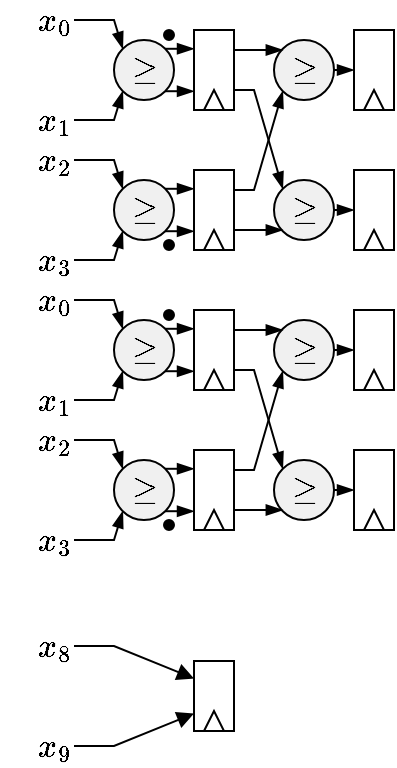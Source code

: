 <mxfile version="26.1.0">
  <diagram name="Page-1" id="U0Z8KqSSLCTxt4Mqr973">
    <mxGraphModel dx="4157" dy="-522" grid="1" gridSize="10" guides="1" tooltips="1" connect="1" arrows="1" fold="1" page="1" pageScale="1" pageWidth="595" pageHeight="842" math="1" shadow="0">
      <root>
        <mxCell id="0" />
        <mxCell id="1" parent="0" />
        <mxCell id="KGnAosmsHzvMM4rvzXJw-76" style="edgeStyle=orthogonalEdgeStyle;rounded=0;orthogonalLoop=1;jettySize=auto;html=1;exitX=1;exitY=1;exitDx=0;exitDy=0;entryX=0;entryY=0.75;entryDx=0;entryDy=0;endArrow=blockThin;endFill=1;" edge="1" parent="1" source="KGnAosmsHzvMM4rvzXJw-1" target="KGnAosmsHzvMM4rvzXJw-39">
          <mxGeometry relative="1" as="geometry" />
        </mxCell>
        <mxCell id="KGnAosmsHzvMM4rvzXJw-77" style="edgeStyle=orthogonalEdgeStyle;rounded=0;orthogonalLoop=1;jettySize=auto;html=1;exitX=1;exitY=0;exitDx=0;exitDy=0;entryX=0;entryY=0.25;entryDx=0;entryDy=0;endArrow=blockThin;endFill=1;" edge="1" parent="1" source="KGnAosmsHzvMM4rvzXJw-1" target="KGnAosmsHzvMM4rvzXJw-39">
          <mxGeometry relative="1" as="geometry" />
        </mxCell>
        <mxCell id="KGnAosmsHzvMM4rvzXJw-1" value="" style="ellipse;whiteSpace=wrap;html=1;aspect=fixed;fillColor=#F0F0F0;" vertex="1" parent="1">
          <mxGeometry x="-3520" y="900" width="30" height="30" as="geometry" />
        </mxCell>
        <mxCell id="KGnAosmsHzvMM4rvzXJw-4" value="&lt;font style=&quot;font-size: 14px;&quot;&gt;$$x_0$$&lt;/font&gt;" style="text;html=1;align=center;verticalAlign=middle;whiteSpace=wrap;rounded=0;" vertex="1" parent="1">
          <mxGeometry x="-3560" y="880" width="20" height="20" as="geometry" />
        </mxCell>
        <mxCell id="KGnAosmsHzvMM4rvzXJw-9" value="&lt;font style=&quot;font-size: 14px;&quot;&gt;$$x_1$$&lt;/font&gt;" style="text;html=1;align=center;verticalAlign=middle;whiteSpace=wrap;rounded=0;" vertex="1" parent="1">
          <mxGeometry x="-3560" y="930" width="20" height="20" as="geometry" />
        </mxCell>
        <mxCell id="KGnAosmsHzvMM4rvzXJw-11" value="" style="endArrow=blockThin;html=1;rounded=0;exitX=1;exitY=0.5;exitDx=0;exitDy=0;entryX=0;entryY=0;entryDx=0;entryDy=0;endFill=1;" edge="1" parent="1" source="KGnAosmsHzvMM4rvzXJw-4" target="KGnAosmsHzvMM4rvzXJw-1">
          <mxGeometry width="50" height="50" relative="1" as="geometry">
            <mxPoint x="-3490" y="910" as="sourcePoint" />
            <mxPoint x="-3440" y="860" as="targetPoint" />
            <Array as="points">
              <mxPoint x="-3520" y="890" />
            </Array>
          </mxGeometry>
        </mxCell>
        <mxCell id="KGnAosmsHzvMM4rvzXJw-12" value="" style="endArrow=blockThin;html=1;rounded=0;entryX=0;entryY=1;entryDx=0;entryDy=0;exitX=1;exitY=0.5;exitDx=0;exitDy=0;endFill=1;" edge="1" parent="1" source="KGnAosmsHzvMM4rvzXJw-9" target="KGnAosmsHzvMM4rvzXJw-1">
          <mxGeometry width="50" height="50" relative="1" as="geometry">
            <mxPoint x="-3550" y="1000" as="sourcePoint" />
            <mxPoint x="-3500" y="950" as="targetPoint" />
            <Array as="points">
              <mxPoint x="-3520" y="940" />
            </Array>
          </mxGeometry>
        </mxCell>
        <mxCell id="KGnAosmsHzvMM4rvzXJw-13" value="&lt;font style=&quot;font-size: 14px;&quot;&gt;$$\geq$$&lt;/font&gt;" style="text;html=1;align=center;verticalAlign=middle;whiteSpace=wrap;rounded=0;" vertex="1" parent="1">
          <mxGeometry x="-3512.5" y="907.5" width="15" height="15" as="geometry" />
        </mxCell>
        <mxCell id="KGnAosmsHzvMM4rvzXJw-33" value="&lt;font style=&quot;font-size: 14px;&quot;&gt;$$x_8$$&lt;/font&gt;" style="text;html=1;align=center;verticalAlign=middle;whiteSpace=wrap;rounded=0;" vertex="1" parent="1">
          <mxGeometry x="-3560" y="1193" width="20" height="20" as="geometry" />
        </mxCell>
        <mxCell id="KGnAosmsHzvMM4rvzXJw-34" value="&lt;font style=&quot;font-size: 14px;&quot;&gt;$$x_9$$&lt;/font&gt;" style="text;html=1;align=center;verticalAlign=middle;whiteSpace=wrap;rounded=0;" vertex="1" parent="1">
          <mxGeometry x="-3560" y="1243" width="20" height="20" as="geometry" />
        </mxCell>
        <mxCell id="KGnAosmsHzvMM4rvzXJw-35" value="" style="endArrow=block;html=1;rounded=0;exitX=1;exitY=0.5;exitDx=0;exitDy=0;entryX=0;entryY=0.25;entryDx=0;entryDy=0;endFill=1;" edge="1" parent="1" source="KGnAosmsHzvMM4rvzXJw-33" target="KGnAosmsHzvMM4rvzXJw-52">
          <mxGeometry width="50" height="50" relative="1" as="geometry">
            <mxPoint x="-3490" y="1223" as="sourcePoint" />
            <mxPoint x="-3515.607" y="1217.393" as="targetPoint" />
            <Array as="points">
              <mxPoint x="-3520" y="1203" />
            </Array>
          </mxGeometry>
        </mxCell>
        <mxCell id="KGnAosmsHzvMM4rvzXJw-36" value="" style="endArrow=block;html=1;rounded=0;entryX=0;entryY=0.75;entryDx=0;entryDy=0;exitX=1;exitY=0.5;exitDx=0;exitDy=0;endFill=1;" edge="1" parent="1" source="KGnAosmsHzvMM4rvzXJw-34" target="KGnAosmsHzvMM4rvzXJw-52">
          <mxGeometry width="50" height="50" relative="1" as="geometry">
            <mxPoint x="-3550" y="1313" as="sourcePoint" />
            <mxPoint x="-3515.607" y="1238.607" as="targetPoint" />
            <Array as="points">
              <mxPoint x="-3520" y="1253" />
            </Array>
          </mxGeometry>
        </mxCell>
        <mxCell id="KGnAosmsHzvMM4rvzXJw-41" value="" style="group" vertex="1" connectable="0" parent="1">
          <mxGeometry x="-3480" y="895" width="20" height="40" as="geometry" />
        </mxCell>
        <mxCell id="KGnAosmsHzvMM4rvzXJw-39" value="" style="rounded=0;whiteSpace=wrap;html=1;" vertex="1" parent="KGnAosmsHzvMM4rvzXJw-41">
          <mxGeometry width="20" height="40" as="geometry" />
        </mxCell>
        <mxCell id="KGnAosmsHzvMM4rvzXJw-66" value="" style="triangle;whiteSpace=wrap;html=1;rotation=-90;" vertex="1" parent="KGnAosmsHzvMM4rvzXJw-41">
          <mxGeometry x="5" y="30" width="10" height="10" as="geometry" />
        </mxCell>
        <mxCell id="KGnAosmsHzvMM4rvzXJw-51" value="" style="group" vertex="1" connectable="0" parent="1">
          <mxGeometry x="-3480" y="1210.5" width="20" height="35" as="geometry" />
        </mxCell>
        <mxCell id="KGnAosmsHzvMM4rvzXJw-52" value="" style="rounded=0;whiteSpace=wrap;html=1;" vertex="1" parent="KGnAosmsHzvMM4rvzXJw-51">
          <mxGeometry width="20" height="35" as="geometry" />
        </mxCell>
        <mxCell id="KGnAosmsHzvMM4rvzXJw-53" value="" style="triangle;whiteSpace=wrap;html=1;rotation=-90;" vertex="1" parent="KGnAosmsHzvMM4rvzXJw-51">
          <mxGeometry x="5" y="25" width="10" height="10" as="geometry" />
        </mxCell>
        <mxCell id="KGnAosmsHzvMM4rvzXJw-113" style="edgeStyle=orthogonalEdgeStyle;rounded=0;orthogonalLoop=1;jettySize=auto;html=1;exitX=1;exitY=0.5;exitDx=0;exitDy=0;entryX=0;entryY=0.5;entryDx=0;entryDy=0;endArrow=blockThin;endFill=1;curved=0;" edge="1" parent="1" source="KGnAosmsHzvMM4rvzXJw-79" target="KGnAosmsHzvMM4rvzXJw-107">
          <mxGeometry relative="1" as="geometry" />
        </mxCell>
        <mxCell id="KGnAosmsHzvMM4rvzXJw-79" value="" style="ellipse;whiteSpace=wrap;html=1;aspect=fixed;fillColor=#F0F0F0;" vertex="1" parent="1">
          <mxGeometry x="-3440" y="900" width="30" height="30" as="geometry" />
        </mxCell>
        <mxCell id="KGnAosmsHzvMM4rvzXJw-80" value="&lt;font style=&quot;font-size: 14px;&quot;&gt;$$\geq$$&lt;/font&gt;" style="text;html=1;align=center;verticalAlign=middle;whiteSpace=wrap;rounded=0;" vertex="1" parent="1">
          <mxGeometry x="-3432.5" y="907.5" width="15" height="15" as="geometry" />
        </mxCell>
        <mxCell id="KGnAosmsHzvMM4rvzXJw-78" style="edgeStyle=orthogonalEdgeStyle;rounded=0;orthogonalLoop=1;jettySize=auto;html=1;exitX=1;exitY=0.25;exitDx=0;exitDy=0;entryX=0;entryY=0;entryDx=0;entryDy=0;endArrow=blockThin;endFill=1;" edge="1" parent="1" source="KGnAosmsHzvMM4rvzXJw-39" target="KGnAosmsHzvMM4rvzXJw-79">
          <mxGeometry relative="1" as="geometry">
            <mxPoint x="-3450" y="905" as="targetPoint" />
          </mxGeometry>
        </mxCell>
        <mxCell id="KGnAosmsHzvMM4rvzXJw-82" style="edgeStyle=orthogonalEdgeStyle;rounded=0;orthogonalLoop=1;jettySize=auto;html=1;exitX=1;exitY=1;exitDx=0;exitDy=0;entryX=0;entryY=0.75;entryDx=0;entryDy=0;endArrow=blockThin;endFill=1;" edge="1" parent="1" source="KGnAosmsHzvMM4rvzXJw-84" target="KGnAosmsHzvMM4rvzXJw-91">
          <mxGeometry relative="1" as="geometry" />
        </mxCell>
        <mxCell id="KGnAosmsHzvMM4rvzXJw-83" style="edgeStyle=orthogonalEdgeStyle;rounded=0;orthogonalLoop=1;jettySize=auto;html=1;exitX=1;exitY=0;exitDx=0;exitDy=0;entryX=0;entryY=0.25;entryDx=0;entryDy=0;endArrow=blockThin;endFill=1;" edge="1" parent="1" source="KGnAosmsHzvMM4rvzXJw-84" target="KGnAosmsHzvMM4rvzXJw-91">
          <mxGeometry relative="1" as="geometry" />
        </mxCell>
        <mxCell id="KGnAosmsHzvMM4rvzXJw-84" value="" style="ellipse;whiteSpace=wrap;html=1;aspect=fixed;fillColor=#F0F0F0;" vertex="1" parent="1">
          <mxGeometry x="-3520" y="970" width="30" height="30" as="geometry" />
        </mxCell>
        <mxCell id="KGnAosmsHzvMM4rvzXJw-85" value="&lt;font style=&quot;font-size: 14px;&quot;&gt;$$x_2$$&lt;/font&gt;" style="text;html=1;align=center;verticalAlign=middle;whiteSpace=wrap;rounded=0;" vertex="1" parent="1">
          <mxGeometry x="-3560" y="950" width="20" height="20" as="geometry" />
        </mxCell>
        <mxCell id="KGnAosmsHzvMM4rvzXJw-86" value="&lt;font style=&quot;font-size: 14px;&quot;&gt;$$x_3$$&lt;/font&gt;" style="text;html=1;align=center;verticalAlign=middle;whiteSpace=wrap;rounded=0;" vertex="1" parent="1">
          <mxGeometry x="-3560" y="1000" width="20" height="20" as="geometry" />
        </mxCell>
        <mxCell id="KGnAosmsHzvMM4rvzXJw-87" value="" style="endArrow=blockThin;html=1;rounded=0;exitX=1;exitY=0.5;exitDx=0;exitDy=0;entryX=0;entryY=0;entryDx=0;entryDy=0;endFill=1;" edge="1" parent="1" source="KGnAosmsHzvMM4rvzXJw-85" target="KGnAosmsHzvMM4rvzXJw-84">
          <mxGeometry width="50" height="50" relative="1" as="geometry">
            <mxPoint x="-3490" y="980" as="sourcePoint" />
            <mxPoint x="-3440" y="930" as="targetPoint" />
            <Array as="points">
              <mxPoint x="-3520" y="960" />
            </Array>
          </mxGeometry>
        </mxCell>
        <mxCell id="KGnAosmsHzvMM4rvzXJw-88" value="" style="endArrow=blockThin;html=1;rounded=0;entryX=0;entryY=1;entryDx=0;entryDy=0;exitX=1;exitY=0.5;exitDx=0;exitDy=0;endFill=1;" edge="1" parent="1" source="KGnAosmsHzvMM4rvzXJw-86" target="KGnAosmsHzvMM4rvzXJw-84">
          <mxGeometry width="50" height="50" relative="1" as="geometry">
            <mxPoint x="-3550" y="1070" as="sourcePoint" />
            <mxPoint x="-3500" y="1020" as="targetPoint" />
            <Array as="points">
              <mxPoint x="-3520" y="1010" />
            </Array>
          </mxGeometry>
        </mxCell>
        <mxCell id="KGnAosmsHzvMM4rvzXJw-89" value="&lt;font style=&quot;font-size: 14px;&quot;&gt;$$\geq$$&lt;/font&gt;" style="text;html=1;align=center;verticalAlign=middle;whiteSpace=wrap;rounded=0;" vertex="1" parent="1">
          <mxGeometry x="-3512.5" y="977.5" width="15" height="15" as="geometry" />
        </mxCell>
        <mxCell id="KGnAosmsHzvMM4rvzXJw-90" value="" style="group" vertex="1" connectable="0" parent="1">
          <mxGeometry x="-3480" y="965" width="20" height="40" as="geometry" />
        </mxCell>
        <mxCell id="KGnAosmsHzvMM4rvzXJw-91" value="" style="rounded=0;whiteSpace=wrap;html=1;" vertex="1" parent="KGnAosmsHzvMM4rvzXJw-90">
          <mxGeometry width="20" height="40" as="geometry" />
        </mxCell>
        <mxCell id="KGnAosmsHzvMM4rvzXJw-92" value="" style="triangle;whiteSpace=wrap;html=1;rotation=-90;" vertex="1" parent="KGnAosmsHzvMM4rvzXJw-90">
          <mxGeometry x="5" y="30" width="10" height="10" as="geometry" />
        </mxCell>
        <mxCell id="KGnAosmsHzvMM4rvzXJw-98" value="" style="endArrow=blockThin;html=1;rounded=0;entryX=0;entryY=1;entryDx=0;entryDy=0;exitX=1;exitY=0.25;exitDx=0;exitDy=0;endFill=1;" edge="1" parent="1" source="KGnAosmsHzvMM4rvzXJw-91" target="KGnAosmsHzvMM4rvzXJw-79">
          <mxGeometry width="50" height="50" relative="1" as="geometry">
            <mxPoint x="-3420" y="990" as="sourcePoint" />
            <mxPoint x="-3370" y="940" as="targetPoint" />
            <Array as="points">
              <mxPoint x="-3450" y="975" />
            </Array>
          </mxGeometry>
        </mxCell>
        <mxCell id="KGnAosmsHzvMM4rvzXJw-114" style="edgeStyle=orthogonalEdgeStyle;rounded=0;orthogonalLoop=1;jettySize=auto;html=1;exitX=1;exitY=0.5;exitDx=0;exitDy=0;entryX=0;entryY=0.5;entryDx=0;entryDy=0;endArrow=blockThin;endFill=1;" edge="1" parent="1" source="KGnAosmsHzvMM4rvzXJw-99" target="KGnAosmsHzvMM4rvzXJw-109">
          <mxGeometry relative="1" as="geometry" />
        </mxCell>
        <mxCell id="KGnAosmsHzvMM4rvzXJw-99" value="" style="ellipse;whiteSpace=wrap;html=1;aspect=fixed;fillColor=#F0F0F0;" vertex="1" parent="1">
          <mxGeometry x="-3440" y="970" width="30" height="30" as="geometry" />
        </mxCell>
        <mxCell id="KGnAosmsHzvMM4rvzXJw-100" value="&lt;font style=&quot;font-size: 14px;&quot;&gt;$$\geq$$&lt;/font&gt;" style="text;html=1;align=center;verticalAlign=middle;whiteSpace=wrap;rounded=0;" vertex="1" parent="1">
          <mxGeometry x="-3432.5" y="977.5" width="15" height="15" as="geometry" />
        </mxCell>
        <mxCell id="KGnAosmsHzvMM4rvzXJw-101" value="" style="endArrow=blockThin;html=1;rounded=0;exitX=1;exitY=0.75;exitDx=0;exitDy=0;entryX=0;entryY=0;entryDx=0;entryDy=0;endFill=1;" edge="1" parent="1" source="KGnAosmsHzvMM4rvzXJw-39" target="KGnAosmsHzvMM4rvzXJw-99">
          <mxGeometry width="50" height="50" relative="1" as="geometry">
            <mxPoint x="-3390" y="970" as="sourcePoint" />
            <mxPoint x="-3340" y="920" as="targetPoint" />
            <Array as="points">
              <mxPoint x="-3450" y="925" />
            </Array>
          </mxGeometry>
        </mxCell>
        <mxCell id="KGnAosmsHzvMM4rvzXJw-102" style="edgeStyle=orthogonalEdgeStyle;rounded=0;orthogonalLoop=1;jettySize=auto;html=1;exitX=1;exitY=0.75;exitDx=0;exitDy=0;entryX=0;entryY=1;entryDx=0;entryDy=0;endArrow=blockThin;endFill=1;" edge="1" parent="1" source="KGnAosmsHzvMM4rvzXJw-91" target="KGnAosmsHzvMM4rvzXJw-99">
          <mxGeometry relative="1" as="geometry" />
        </mxCell>
        <mxCell id="KGnAosmsHzvMM4rvzXJw-104" value="" style="ellipse;whiteSpace=wrap;html=1;aspect=fixed;fillColor=#000000;" vertex="1" parent="1">
          <mxGeometry x="-3495" y="895" width="5" height="5" as="geometry" />
        </mxCell>
        <mxCell id="KGnAosmsHzvMM4rvzXJw-105" value="" style="ellipse;whiteSpace=wrap;html=1;aspect=fixed;fillColor=#000000;" vertex="1" parent="1">
          <mxGeometry x="-3495" y="1000" width="5" height="5" as="geometry" />
        </mxCell>
        <mxCell id="KGnAosmsHzvMM4rvzXJw-107" value="" style="rounded=0;whiteSpace=wrap;html=1;" vertex="1" parent="1">
          <mxGeometry x="-3400" y="895" width="20" height="40" as="geometry" />
        </mxCell>
        <mxCell id="KGnAosmsHzvMM4rvzXJw-108" value="" style="triangle;whiteSpace=wrap;html=1;rotation=-90;" vertex="1" parent="1">
          <mxGeometry x="-3395" y="925" width="10" height="10" as="geometry" />
        </mxCell>
        <mxCell id="KGnAosmsHzvMM4rvzXJw-109" value="" style="rounded=0;whiteSpace=wrap;html=1;" vertex="1" parent="1">
          <mxGeometry x="-3400" y="965" width="20" height="40" as="geometry" />
        </mxCell>
        <mxCell id="KGnAosmsHzvMM4rvzXJw-110" value="" style="triangle;whiteSpace=wrap;html=1;rotation=-90;" vertex="1" parent="1">
          <mxGeometry x="-3395" y="995" width="10" height="10" as="geometry" />
        </mxCell>
        <mxCell id="KGnAosmsHzvMM4rvzXJw-115" style="edgeStyle=orthogonalEdgeStyle;rounded=0;orthogonalLoop=1;jettySize=auto;html=1;exitX=1;exitY=1;exitDx=0;exitDy=0;entryX=0;entryY=0.75;entryDx=0;entryDy=0;endArrow=blockThin;endFill=1;" edge="1" parent="1" source="KGnAosmsHzvMM4rvzXJw-117" target="KGnAosmsHzvMM4rvzXJw-124">
          <mxGeometry relative="1" as="geometry" />
        </mxCell>
        <mxCell id="KGnAosmsHzvMM4rvzXJw-116" style="edgeStyle=orthogonalEdgeStyle;rounded=0;orthogonalLoop=1;jettySize=auto;html=1;exitX=1;exitY=0;exitDx=0;exitDy=0;entryX=0;entryY=0.25;entryDx=0;entryDy=0;endArrow=blockThin;endFill=1;" edge="1" parent="1" source="KGnAosmsHzvMM4rvzXJw-117" target="KGnAosmsHzvMM4rvzXJw-124">
          <mxGeometry relative="1" as="geometry" />
        </mxCell>
        <mxCell id="KGnAosmsHzvMM4rvzXJw-117" value="" style="ellipse;whiteSpace=wrap;html=1;aspect=fixed;fillColor=#F0F0F0;" vertex="1" parent="1">
          <mxGeometry x="-3520" y="1040" width="30" height="30" as="geometry" />
        </mxCell>
        <mxCell id="KGnAosmsHzvMM4rvzXJw-118" value="&lt;font style=&quot;font-size: 14px;&quot;&gt;$$x_0$$&lt;/font&gt;" style="text;html=1;align=center;verticalAlign=middle;whiteSpace=wrap;rounded=0;" vertex="1" parent="1">
          <mxGeometry x="-3560" y="1020" width="20" height="20" as="geometry" />
        </mxCell>
        <mxCell id="KGnAosmsHzvMM4rvzXJw-119" value="&lt;font style=&quot;font-size: 14px;&quot;&gt;$$x_1$$&lt;/font&gt;" style="text;html=1;align=center;verticalAlign=middle;whiteSpace=wrap;rounded=0;" vertex="1" parent="1">
          <mxGeometry x="-3560" y="1070" width="20" height="20" as="geometry" />
        </mxCell>
        <mxCell id="KGnAosmsHzvMM4rvzXJw-120" value="" style="endArrow=blockThin;html=1;rounded=0;exitX=1;exitY=0.5;exitDx=0;exitDy=0;entryX=0;entryY=0;entryDx=0;entryDy=0;endFill=1;" edge="1" parent="1" source="KGnAosmsHzvMM4rvzXJw-118" target="KGnAosmsHzvMM4rvzXJw-117">
          <mxGeometry width="50" height="50" relative="1" as="geometry">
            <mxPoint x="-3490" y="1050" as="sourcePoint" />
            <mxPoint x="-3440" y="1000" as="targetPoint" />
            <Array as="points">
              <mxPoint x="-3520" y="1030" />
            </Array>
          </mxGeometry>
        </mxCell>
        <mxCell id="KGnAosmsHzvMM4rvzXJw-121" value="" style="endArrow=blockThin;html=1;rounded=0;entryX=0;entryY=1;entryDx=0;entryDy=0;exitX=1;exitY=0.5;exitDx=0;exitDy=0;endFill=1;" edge="1" parent="1" source="KGnAosmsHzvMM4rvzXJw-119" target="KGnAosmsHzvMM4rvzXJw-117">
          <mxGeometry width="50" height="50" relative="1" as="geometry">
            <mxPoint x="-3550" y="1140" as="sourcePoint" />
            <mxPoint x="-3500" y="1090" as="targetPoint" />
            <Array as="points">
              <mxPoint x="-3520" y="1080" />
            </Array>
          </mxGeometry>
        </mxCell>
        <mxCell id="KGnAosmsHzvMM4rvzXJw-122" value="&lt;font style=&quot;font-size: 14px;&quot;&gt;$$\geq$$&lt;/font&gt;" style="text;html=1;align=center;verticalAlign=middle;whiteSpace=wrap;rounded=0;" vertex="1" parent="1">
          <mxGeometry x="-3512.5" y="1047.5" width="15" height="15" as="geometry" />
        </mxCell>
        <mxCell id="KGnAosmsHzvMM4rvzXJw-123" value="" style="group" vertex="1" connectable="0" parent="1">
          <mxGeometry x="-3480" y="1035" width="20" height="40" as="geometry" />
        </mxCell>
        <mxCell id="KGnAosmsHzvMM4rvzXJw-124" value="" style="rounded=0;whiteSpace=wrap;html=1;" vertex="1" parent="KGnAosmsHzvMM4rvzXJw-123">
          <mxGeometry width="20" height="40" as="geometry" />
        </mxCell>
        <mxCell id="KGnAosmsHzvMM4rvzXJw-125" value="" style="triangle;whiteSpace=wrap;html=1;rotation=-90;" vertex="1" parent="KGnAosmsHzvMM4rvzXJw-123">
          <mxGeometry x="5" y="30" width="10" height="10" as="geometry" />
        </mxCell>
        <mxCell id="KGnAosmsHzvMM4rvzXJw-126" style="edgeStyle=orthogonalEdgeStyle;rounded=0;orthogonalLoop=1;jettySize=auto;html=1;exitX=1;exitY=0.5;exitDx=0;exitDy=0;entryX=0;entryY=0.5;entryDx=0;entryDy=0;endArrow=blockThin;endFill=1;curved=0;" edge="1" parent="1" source="KGnAosmsHzvMM4rvzXJw-127" target="KGnAosmsHzvMM4rvzXJw-149">
          <mxGeometry relative="1" as="geometry" />
        </mxCell>
        <mxCell id="KGnAosmsHzvMM4rvzXJw-127" value="" style="ellipse;whiteSpace=wrap;html=1;aspect=fixed;fillColor=#F0F0F0;" vertex="1" parent="1">
          <mxGeometry x="-3440" y="1040" width="30" height="30" as="geometry" />
        </mxCell>
        <mxCell id="KGnAosmsHzvMM4rvzXJw-128" value="&lt;font style=&quot;font-size: 14px;&quot;&gt;$$\geq$$&lt;/font&gt;" style="text;html=1;align=center;verticalAlign=middle;whiteSpace=wrap;rounded=0;" vertex="1" parent="1">
          <mxGeometry x="-3432.5" y="1047.5" width="15" height="15" as="geometry" />
        </mxCell>
        <mxCell id="KGnAosmsHzvMM4rvzXJw-129" style="edgeStyle=orthogonalEdgeStyle;rounded=0;orthogonalLoop=1;jettySize=auto;html=1;exitX=1;exitY=0.25;exitDx=0;exitDy=0;entryX=0;entryY=0;entryDx=0;entryDy=0;endArrow=blockThin;endFill=1;" edge="1" parent="1" source="KGnAosmsHzvMM4rvzXJw-124" target="KGnAosmsHzvMM4rvzXJw-127">
          <mxGeometry relative="1" as="geometry">
            <mxPoint x="-3450" y="1045" as="targetPoint" />
          </mxGeometry>
        </mxCell>
        <mxCell id="KGnAosmsHzvMM4rvzXJw-130" style="edgeStyle=orthogonalEdgeStyle;rounded=0;orthogonalLoop=1;jettySize=auto;html=1;exitX=1;exitY=1;exitDx=0;exitDy=0;entryX=0;entryY=0.75;entryDx=0;entryDy=0;endArrow=blockThin;endFill=1;" edge="1" parent="1" source="KGnAosmsHzvMM4rvzXJw-132" target="KGnAosmsHzvMM4rvzXJw-139">
          <mxGeometry relative="1" as="geometry" />
        </mxCell>
        <mxCell id="KGnAosmsHzvMM4rvzXJw-131" style="edgeStyle=orthogonalEdgeStyle;rounded=0;orthogonalLoop=1;jettySize=auto;html=1;exitX=1;exitY=0;exitDx=0;exitDy=0;entryX=0;entryY=0.25;entryDx=0;entryDy=0;endArrow=blockThin;endFill=1;" edge="1" parent="1" source="KGnAosmsHzvMM4rvzXJw-132" target="KGnAosmsHzvMM4rvzXJw-139">
          <mxGeometry relative="1" as="geometry" />
        </mxCell>
        <mxCell id="KGnAosmsHzvMM4rvzXJw-132" value="" style="ellipse;whiteSpace=wrap;html=1;aspect=fixed;fillColor=#F0F0F0;" vertex="1" parent="1">
          <mxGeometry x="-3520" y="1110" width="30" height="30" as="geometry" />
        </mxCell>
        <mxCell id="KGnAosmsHzvMM4rvzXJw-133" value="&lt;font style=&quot;font-size: 14px;&quot;&gt;$$x_2$$&lt;/font&gt;" style="text;html=1;align=center;verticalAlign=middle;whiteSpace=wrap;rounded=0;" vertex="1" parent="1">
          <mxGeometry x="-3560" y="1090" width="20" height="20" as="geometry" />
        </mxCell>
        <mxCell id="KGnAosmsHzvMM4rvzXJw-134" value="&lt;font style=&quot;font-size: 14px;&quot;&gt;$$x_3$$&lt;/font&gt;" style="text;html=1;align=center;verticalAlign=middle;whiteSpace=wrap;rounded=0;" vertex="1" parent="1">
          <mxGeometry x="-3560" y="1140" width="20" height="20" as="geometry" />
        </mxCell>
        <mxCell id="KGnAosmsHzvMM4rvzXJw-135" value="" style="endArrow=blockThin;html=1;rounded=0;exitX=1;exitY=0.5;exitDx=0;exitDy=0;entryX=0;entryY=0;entryDx=0;entryDy=0;endFill=1;" edge="1" parent="1" source="KGnAosmsHzvMM4rvzXJw-133" target="KGnAosmsHzvMM4rvzXJw-132">
          <mxGeometry width="50" height="50" relative="1" as="geometry">
            <mxPoint x="-3490" y="1120" as="sourcePoint" />
            <mxPoint x="-3440" y="1070" as="targetPoint" />
            <Array as="points">
              <mxPoint x="-3520" y="1100" />
            </Array>
          </mxGeometry>
        </mxCell>
        <mxCell id="KGnAosmsHzvMM4rvzXJw-136" value="" style="endArrow=blockThin;html=1;rounded=0;entryX=0;entryY=1;entryDx=0;entryDy=0;exitX=1;exitY=0.5;exitDx=0;exitDy=0;endFill=1;" edge="1" parent="1" source="KGnAosmsHzvMM4rvzXJw-134" target="KGnAosmsHzvMM4rvzXJw-132">
          <mxGeometry width="50" height="50" relative="1" as="geometry">
            <mxPoint x="-3550" y="1210" as="sourcePoint" />
            <mxPoint x="-3500" y="1160" as="targetPoint" />
            <Array as="points">
              <mxPoint x="-3520" y="1150" />
            </Array>
          </mxGeometry>
        </mxCell>
        <mxCell id="KGnAosmsHzvMM4rvzXJw-137" value="&lt;font style=&quot;font-size: 14px;&quot;&gt;$$\geq$$&lt;/font&gt;" style="text;html=1;align=center;verticalAlign=middle;whiteSpace=wrap;rounded=0;" vertex="1" parent="1">
          <mxGeometry x="-3512.5" y="1117.5" width="15" height="15" as="geometry" />
        </mxCell>
        <mxCell id="KGnAosmsHzvMM4rvzXJw-138" value="" style="group" vertex="1" connectable="0" parent="1">
          <mxGeometry x="-3480" y="1105" width="20" height="40" as="geometry" />
        </mxCell>
        <mxCell id="KGnAosmsHzvMM4rvzXJw-139" value="" style="rounded=0;whiteSpace=wrap;html=1;" vertex="1" parent="KGnAosmsHzvMM4rvzXJw-138">
          <mxGeometry width="20" height="40" as="geometry" />
        </mxCell>
        <mxCell id="KGnAosmsHzvMM4rvzXJw-140" value="" style="triangle;whiteSpace=wrap;html=1;rotation=-90;" vertex="1" parent="KGnAosmsHzvMM4rvzXJw-138">
          <mxGeometry x="5" y="30" width="10" height="10" as="geometry" />
        </mxCell>
        <mxCell id="KGnAosmsHzvMM4rvzXJw-141" value="" style="endArrow=blockThin;html=1;rounded=0;entryX=0;entryY=1;entryDx=0;entryDy=0;exitX=1;exitY=0.25;exitDx=0;exitDy=0;endFill=1;" edge="1" parent="1" source="KGnAosmsHzvMM4rvzXJw-139" target="KGnAosmsHzvMM4rvzXJw-127">
          <mxGeometry width="50" height="50" relative="1" as="geometry">
            <mxPoint x="-3420" y="1130" as="sourcePoint" />
            <mxPoint x="-3370" y="1080" as="targetPoint" />
            <Array as="points">
              <mxPoint x="-3450" y="1115" />
            </Array>
          </mxGeometry>
        </mxCell>
        <mxCell id="KGnAosmsHzvMM4rvzXJw-142" style="edgeStyle=orthogonalEdgeStyle;rounded=0;orthogonalLoop=1;jettySize=auto;html=1;exitX=1;exitY=0.5;exitDx=0;exitDy=0;entryX=0;entryY=0.5;entryDx=0;entryDy=0;endArrow=blockThin;endFill=1;" edge="1" parent="1" source="KGnAosmsHzvMM4rvzXJw-143" target="KGnAosmsHzvMM4rvzXJw-151">
          <mxGeometry relative="1" as="geometry" />
        </mxCell>
        <mxCell id="KGnAosmsHzvMM4rvzXJw-143" value="" style="ellipse;whiteSpace=wrap;html=1;aspect=fixed;fillColor=#F0F0F0;" vertex="1" parent="1">
          <mxGeometry x="-3440" y="1110" width="30" height="30" as="geometry" />
        </mxCell>
        <mxCell id="KGnAosmsHzvMM4rvzXJw-144" value="&lt;font style=&quot;font-size: 14px;&quot;&gt;$$\geq$$&lt;/font&gt;" style="text;html=1;align=center;verticalAlign=middle;whiteSpace=wrap;rounded=0;" vertex="1" parent="1">
          <mxGeometry x="-3432.5" y="1117.5" width="15" height="15" as="geometry" />
        </mxCell>
        <mxCell id="KGnAosmsHzvMM4rvzXJw-145" value="" style="endArrow=blockThin;html=1;rounded=0;exitX=1;exitY=0.75;exitDx=0;exitDy=0;entryX=0;entryY=0;entryDx=0;entryDy=0;endFill=1;" edge="1" parent="1" source="KGnAosmsHzvMM4rvzXJw-124" target="KGnAosmsHzvMM4rvzXJw-143">
          <mxGeometry width="50" height="50" relative="1" as="geometry">
            <mxPoint x="-3390" y="1110" as="sourcePoint" />
            <mxPoint x="-3340" y="1060" as="targetPoint" />
            <Array as="points">
              <mxPoint x="-3450" y="1065" />
            </Array>
          </mxGeometry>
        </mxCell>
        <mxCell id="KGnAosmsHzvMM4rvzXJw-146" style="edgeStyle=orthogonalEdgeStyle;rounded=0;orthogonalLoop=1;jettySize=auto;html=1;exitX=1;exitY=0.75;exitDx=0;exitDy=0;entryX=0;entryY=1;entryDx=0;entryDy=0;endArrow=blockThin;endFill=1;" edge="1" parent="1" source="KGnAosmsHzvMM4rvzXJw-139" target="KGnAosmsHzvMM4rvzXJw-143">
          <mxGeometry relative="1" as="geometry" />
        </mxCell>
        <mxCell id="KGnAosmsHzvMM4rvzXJw-147" value="" style="ellipse;whiteSpace=wrap;html=1;aspect=fixed;fillColor=#000000;" vertex="1" parent="1">
          <mxGeometry x="-3495" y="1035" width="5" height="5" as="geometry" />
        </mxCell>
        <mxCell id="KGnAosmsHzvMM4rvzXJw-148" value="" style="ellipse;whiteSpace=wrap;html=1;aspect=fixed;fillColor=#000000;" vertex="1" parent="1">
          <mxGeometry x="-3495" y="1140" width="5" height="5" as="geometry" />
        </mxCell>
        <mxCell id="KGnAosmsHzvMM4rvzXJw-149" value="" style="rounded=0;whiteSpace=wrap;html=1;" vertex="1" parent="1">
          <mxGeometry x="-3400" y="1035" width="20" height="40" as="geometry" />
        </mxCell>
        <mxCell id="KGnAosmsHzvMM4rvzXJw-150" value="" style="triangle;whiteSpace=wrap;html=1;rotation=-90;" vertex="1" parent="1">
          <mxGeometry x="-3395" y="1065" width="10" height="10" as="geometry" />
        </mxCell>
        <mxCell id="KGnAosmsHzvMM4rvzXJw-151" value="" style="rounded=0;whiteSpace=wrap;html=1;" vertex="1" parent="1">
          <mxGeometry x="-3400" y="1105" width="20" height="40" as="geometry" />
        </mxCell>
        <mxCell id="KGnAosmsHzvMM4rvzXJw-152" value="" style="triangle;whiteSpace=wrap;html=1;rotation=-90;" vertex="1" parent="1">
          <mxGeometry x="-3395" y="1135" width="10" height="10" as="geometry" />
        </mxCell>
      </root>
    </mxGraphModel>
  </diagram>
</mxfile>

